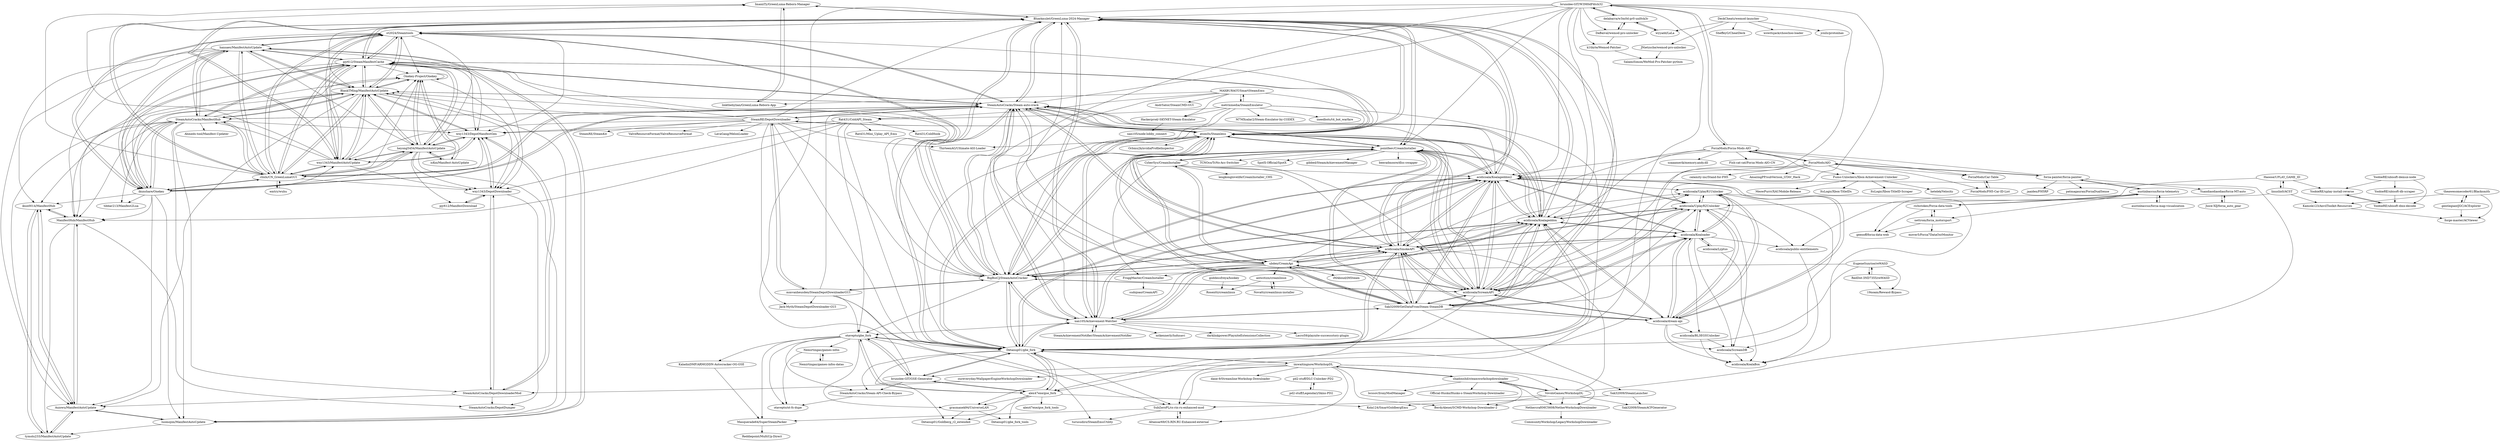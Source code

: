 digraph G {
"ImaniiTy/GreenLuma-Reborn-Manager" -> "BlueAmulet/GreenLuma-2024-Manager"
"ImaniiTy/GreenLuma-Reborn-Manager" -> "linkthehylian/GreenLuma-Reborn-App"
"SteamRE/DepotDownloader" -> "atom0s/Steamless"
"SteamRE/DepotDownloader" -> "mmvanheusden/SteamDepotDownloaderGUI"
"SteamRE/DepotDownloader" -> "SteamAutoCracks/Steam-auto-crack"
"SteamRE/DepotDownloader" -> "SteamRE/SteamKit" ["e"=1]
"SteamRE/DepotDownloader" -> "pjy612/SteamManifestCache"
"SteamRE/DepotDownloader" -> "Detanup01/gbe_fork"
"SteamRE/DepotDownloader" -> "Jack-Myth/SteamDepotDownloader-GUI" ["e"=1]
"SteamRE/DepotDownloader" -> "BlankTMing/ManifestAutoUpdate"
"SteamRE/DepotDownloader" -> "ValveResourceFormat/ValveResourceFormat" ["e"=1]
"SteamRE/DepotDownloader" -> "BlueAmulet/GreenLuma-2024-Manager"
"SteamRE/DepotDownloader" -> "BigBoiCJ/SteamAutoCracker"
"SteamRE/DepotDownloader" -> "ThirteenAG/Ultimate-ASI-Loader" ["e"=1]
"SteamRE/DepotDownloader" -> "wxy1343/ManifestAutoUpdate"
"SteamRE/DepotDownloader" -> "LavaGang/MelonLoader" ["e"=1]
"SteamRE/DepotDownloader" -> "wxy1343/DepotManifestGen"
"linuslin0/ACST" -> "Haoose/UPLAY_GAME_ID"
"linuslin0/ACST" -> "acidicoala/UplayR2Unlocker"
"linuslin0/ACST" -> "Kamzik123/AnvilToolkit-Resources"
"xan105/Achievement-Watcher" -> "Lacro59/playnite-successstory-plugin" ["e"=1]
"xan105/Achievement-Watcher" -> "SteamAutoCracks/Steam-auto-crack"
"xan105/Achievement-Watcher" -> "Detanup01/gbe_fork"
"xan105/Achievement-Watcher" -> "atom0s/Steamless"
"xan105/Achievement-Watcher" -> "acidicoala/Koalageddon2"
"xan105/Achievement-Watcher" -> "Sak32009/GetDataFromSteam-SteamDB"
"xan105/Achievement-Watcher" -> "BigBoiCJ/SteamAutoCracker"
"xan105/Achievement-Watcher" -> "acidicoala/Koalageddon"
"xan105/Achievement-Watcher" -> "acidicoala/SmokeAPI"
"xan105/Achievement-Watcher" -> "BlueAmulet/GreenLuma-2024-Manager"
"xan105/Achievement-Watcher" -> "SteamAchievementNotifier/SteamAchievementNotifier"
"xan105/Achievement-Watcher" -> "mtkennerly/ludusavi" ["e"=1]
"xan105/Achievement-Watcher" -> "alex47exe/gse_fork"
"xan105/Achievement-Watcher" -> "darklinkpower/PlayniteExtensionsCollection" ["e"=1]
"xan105/Achievement-Watcher" -> "otavepto/gbe_fork"
"goddessfreya/hookey" -> "Rosentti/creamlinux"
"MAXBURAOT/SmartSteamEmu" -> "metrixmedia/SteamEmulator"
"MAXBURAOT/SmartSteamEmu" -> "atom0s/Steamless"
"MAXBURAOT/SmartSteamEmu" -> "linkthehylian/GreenLuma-Reborn-App"
"MAXBURAOT/SmartSteamEmu" -> "Rat431/ColdAPI_Steam"
"MAXBURAOT/SmartSteamEmu" -> "Hackerprod/-SKYNET-Steam-Emulator"
"MAXBURAOT/SmartSteamEmu" -> "AndrSator/SteamCMD-GUI" ["e"=1]
"MAXBURAOT/SmartSteamEmu" -> "xan105/Achievement-Watcher"
"theawesomecoder61/Blacksmith" -> "gentlegiantJGC/ACExplorer"
"theawesomecoder61/Blacksmith" -> "Kamzik123/AnvilToolkit-Resources"
"theawesomecoder61/Blacksmith" -> "forge-master/ACViewer"
"richstokes/Forza-data-tools" -> "nettrom/forza_motorsport"
"richstokes/Forza-data-tools" -> "austinbaccus/forza-telemetry"
"richstokes/Forza-data-tools" -> "geeooff/forza-data-web"
"nettrom/forza_motorsport" -> "richstokes/Forza-data-tools"
"nettrom/forza_motorsport" -> "geeooff/forza-data-web"
"nettrom/forza_motorsport" -> "mover5/Forza7DataOutMonitor"
"linkthehylian/GreenLuma-Reborn-App" -> "ImaniiTy/GreenLuma-Reborn-Manager"
"emtry/wuhu" -> "clinlx/CN_GreenLumaGUI"
"acidicoala/ScreamAPI" -> "acidicoala/Koalageddon"
"acidicoala/ScreamAPI" -> "acidicoala/dream-api"
"acidicoala/ScreamAPI" -> "acidicoala/SmokeAPI"
"acidicoala/ScreamAPI" -> "Sak32009/GetDataFromSteam-SteamDB"
"acidicoala/ScreamAPI" -> "acidicoala/Koalageddon2"
"acidicoala/ScreamAPI" -> "acidicoala/UplayR2Unlocker"
"acidicoala/ScreamAPI" -> "acidicoala/Koaloader"
"acidicoala/ScreamAPI" -> "pointfeev/CreamInstaller"
"acidicoala/ScreamAPI" -> "acidicoala/UplayR1Unlocker"
"acidicoala/ScreamAPI" -> "atom0s/Steamless"
"acidicoala/ScreamAPI" -> "SteamAutoCracks/Steam-auto-crack"
"acidicoala/ScreamAPI" -> "Detanup01/gbe_fork"
"acidicoala/ScreamAPI" -> "ubden/CreamApi"
"acidicoala/ScreamAPI" -> "BigBoiCJ/SteamAutoCracker"
"acidicoala/ScreamAPI" -> "BlueAmulet/GreenLuma-2024-Manager"
"BlueAmulet/GreenLuma-2024-Manager" -> "ImaniiTy/GreenLuma-Reborn-Manager"
"BlueAmulet/GreenLuma-2024-Manager" -> "acidicoala/Koalageddon"
"BlueAmulet/GreenLuma-2024-Manager" -> "acidicoala/Koalageddon2"
"BlueAmulet/GreenLuma-2024-Manager" -> "st2024/Steamtools"
"BlueAmulet/GreenLuma-2024-Manager" -> "clinlx/CN_GreenLumaGUI"
"BlueAmulet/GreenLuma-2024-Manager" -> "acidicoala/SmokeAPI"
"BlueAmulet/GreenLuma-2024-Manager" -> "wxy1343/ManifestAutoUpdate"
"BlueAmulet/GreenLuma-2024-Manager" -> "Sak32009/GetDataFromSteam-SteamDB"
"BlueAmulet/GreenLuma-2024-Manager" -> "SteamAutoCracks/Steam-auto-crack"
"BlueAmulet/GreenLuma-2024-Manager" -> "BlankTMing/ManifestAutoUpdate"
"BlueAmulet/GreenLuma-2024-Manager" -> "atom0s/Steamless"
"BlueAmulet/GreenLuma-2024-Manager" -> "BigBoiCJ/SteamAutoCracker"
"BlueAmulet/GreenLuma-2024-Manager" -> "pointfeev/CreamInstaller"
"BlueAmulet/GreenLuma-2024-Manager" -> "pjy612/SteamManifestCache"
"BlueAmulet/GreenLuma-2024-Manager" -> "xan105/Achievement-Watcher"
"Rat431/ColdAPI_Steam" -> "Rat431/Mini_Uplay_API_Emu"
"Rat431/ColdAPI_Steam" -> "Rat431/ColdHook"
"Rat431/ColdAPI_Steam" -> "otavepto/gbe_fork"
"Rat431/ColdAPI_Steam" -> "wxy1343/DepotManifestGen"
"Rat431/ColdAPI_Steam" -> "ManifestHub/ManifestHub"
"Rat431/ColdAPI_Steam" -> "wxy1343/DepotDownloader"
"Rat431/ColdAPI_Steam" -> "Detanup01/gbe_fork"
"acidicoala/Koalageddon" -> "acidicoala/Koalageddon2"
"acidicoala/Koalageddon" -> "acidicoala/ScreamAPI"
"acidicoala/Koalageddon" -> "acidicoala/SmokeAPI"
"acidicoala/Koalageddon" -> "pointfeev/CreamInstaller"
"acidicoala/Koalageddon" -> "acidicoala/dream-api"
"acidicoala/Koalageddon" -> "BlueAmulet/GreenLuma-2024-Manager"
"acidicoala/Koalageddon" -> "acidicoala/Koaloader"
"acidicoala/Koalageddon" -> "acidicoala/UplayR2Unlocker"
"acidicoala/Koalageddon" -> "Sak32009/GetDataFromSteam-SteamDB"
"acidicoala/Koalageddon" -> "atom0s/Steamless"
"acidicoala/Koalageddon" -> "SteamAutoCracks/Steam-auto-crack"
"acidicoala/Koalageddon" -> "BigBoiCJ/SteamAutoCracker"
"acidicoala/Koalageddon" -> "Detanup01/gbe_fork"
"acidicoala/Koalageddon" -> "xan105/Achievement-Watcher"
"acidicoala/Koalageddon" -> "acidicoala/UplayR1Unlocker"
"metrixmedia/SteamEmulator" -> "MAXBURAOT/SmartSteamEmu"
"metrixmedia/SteamEmulator" -> "Hackerprod/-SKYNET-Steam-Emulator"
"metrixmedia/SteamEmulator" -> "atom0s/Steamless"
"metrixmedia/SteamEmulator" -> "alex47exe/gse_fork"
"metrixmedia/SteamEmulator" -> "BigBoiCJ/SteamAutoCracker"
"metrixmedia/SteamEmulator" -> "Rat431/ColdAPI_Steam"
"metrixmedia/SteamEmulator" -> "ineedbots/t4_bot_warfare" ["e"=1]
"metrixmedia/SteamEmulator" -> "M7MXsalar2/Steam-Emulator-by-CODEX"
"metrixmedia/SteamEmulator" -> "Detanup01/gbe_fork"
"SteamAutoCracks/Steam-auto-crack" -> "BigBoiCJ/SteamAutoCracker"
"SteamAutoCracks/Steam-auto-crack" -> "atom0s/Steamless"
"SteamAutoCracks/Steam-auto-crack" -> "BlankTMing/ManifestAutoUpdate"
"SteamAutoCracks/Steam-auto-crack" -> "pjy612/SteamManifestCache"
"SteamAutoCracks/Steam-auto-crack" -> "Detanup01/gbe_fork"
"SteamAutoCracks/Steam-auto-crack" -> "ikunshare/Onekey"
"SteamAutoCracks/Steam-auto-crack" -> "xan105/Achievement-Watcher"
"SteamAutoCracks/Steam-auto-crack" -> "acidicoala/Koalageddon"
"SteamAutoCracks/Steam-auto-crack" -> "pointfeev/CreamInstaller"
"SteamAutoCracks/Steam-auto-crack" -> "acidicoala/SmokeAPI"
"SteamAutoCracks/Steam-auto-crack" -> "st2024/Steamtools"
"SteamAutoCracks/Steam-auto-crack" -> "SteamAutoCracks/ManifestHub"
"SteamAutoCracks/Steam-auto-crack" -> "BlueAmulet/GreenLuma-2024-Manager"
"SteamAutoCracks/Steam-auto-crack" -> "SteamRE/DepotDownloader"
"SteamAutoCracks/Steam-auto-crack" -> "clinlx/CN_GreenLumaGUI"
"pointfeev/CreamInstaller" -> "acidicoala/SmokeAPI"
"pointfeev/CreamInstaller" -> "acidicoala/Koalageddon2"
"pointfeev/CreamInstaller" -> "acidicoala/Koalageddon"
"pointfeev/CreamInstaller" -> "acidicoala/ScreamAPI"
"pointfeev/CreamInstaller" -> "atom0s/Steamless"
"pointfeev/CreamInstaller" -> "Sak32009/GetDataFromSteam-SteamDB"
"pointfeev/CreamInstaller" -> "SteamAutoCracks/Steam-auto-crack"
"pointfeev/CreamInstaller" -> "ubden/CreamApi"
"pointfeev/CreamInstaller" -> "BigBoiCJ/SteamAutoCracker"
"pointfeev/CreamInstaller" -> "BlueAmulet/GreenLuma-2024-Manager"
"pointfeev/CreamInstaller" -> "gibbed/SteamAchievementManager" ["e"=1]
"pointfeev/CreamInstaller" -> "beeradmoore/dlss-swapper" ["e"=1]
"pointfeev/CreamInstaller" -> "TCNOco/TcNo-Acc-Switcher" ["e"=1]
"pointfeev/CreamInstaller" -> "CyberSys/CreamInstaller"
"pointfeev/CreamInstaller" -> "SpotX-Official/SpotX" ["e"=1]
"acidicoala/ScreamDB" -> "acidicoala/KoalaBox"
"acidicoala/dream-api" -> "acidicoala/UplayR1Unlocker"
"acidicoala/dream-api" -> "acidicoala/ScreamAPI"
"acidicoala/dream-api" -> "acidicoala/UplayR2Unlocker"
"acidicoala/dream-api" -> "acidicoala/Koaloader"
"acidicoala/dream-api" -> "acidicoala/Koalageddon"
"acidicoala/dream-api" -> "acidicoala/ScreamDB"
"acidicoala/dream-api" -> "acidicoala/BL3EGSUnlocker"
"acidicoala/dream-api" -> "acidicoala/KoalaBox"
"acidicoala/dream-api" -> "acidicoala/Koalageddon2"
"acidicoala/dream-api" -> "acidicoala/SmokeAPI"
"acidicoala/UplayR2Unlocker" -> "acidicoala/UplayR1Unlocker"
"acidicoala/UplayR2Unlocker" -> "acidicoala/Koaloader"
"acidicoala/UplayR2Unlocker" -> "acidicoala/dream-api"
"acidicoala/UplayR2Unlocker" -> "acidicoala/ScreamAPI"
"acidicoala/UplayR2Unlocker" -> "acidicoala/SmokeAPI"
"acidicoala/UplayR2Unlocker" -> "acidicoala/public-entitlements"
"acidicoala/UplayR2Unlocker" -> "acidicoala/Koalageddon2"
"acidicoala/UplayR2Unlocker" -> "acidicoala/Koalageddon"
"acidicoala/UplayR2Unlocker" -> "acidicoala/ScreamDB"
"acidicoala/public-entitlements" -> "acidicoala/KoalaBox"
"acidicoala/UplayR1Unlocker" -> "acidicoala/UplayR2Unlocker"
"acidicoala/UplayR1Unlocker" -> "acidicoala/ScreamDB"
"acidicoala/UplayR1Unlocker" -> "acidicoala/dream-api"
"acidicoala/UplayR1Unlocker" -> "acidicoala/KoalaBox"
"acidicoala/UplayR1Unlocker" -> "acidicoala/Koaloader"
"austinbaccus/forza-telemetry" -> "austinbaccus/forza-map-visualization"
"austinbaccus/forza-telemetry" -> "richstokes/Forza-data-tools"
"austinbaccus/forza-telemetry" -> "nettrom/forza_motorsport"
"austinbaccus/forza-telemetry" -> "geeooff/forza-data-web"
"austinbaccus/forza-telemetry" -> "forza-painter/forza-painter"
"mmvanheusden/SteamDepotDownloaderGUI" -> "SteamRE/DepotDownloader"
"mmvanheusden/SteamDepotDownloaderGUI" -> "Jack-Myth/SteamDepotDownloader-GUI" ["e"=1]
"mmvanheusden/SteamDepotDownloaderGUI" -> "SubZeroPL/cs-rin-ru-enhanced-mod"
"mmvanheusden/SteamDepotDownloaderGUI" -> "BigBoiCJ/SteamAutoCracker"
"mmvanheusden/SteamDepotDownloaderGUI" -> "Detanup01/gbe_fork"
"mmvanheusden/SteamDepotDownloaderGUI" -> "otavepto/gbe_fork"
"mmvanheusden/SteamDepotDownloaderGUI" -> "SteamAutoCracks/Steam-auto-crack"
"pd2-stuff/DLC-Unlocker-PD2" -> "pd2-stuff/LegendarySkins-PD2"
"ForzaMods/Forza-Mods-AIO" -> "ForzaMods/AIO"
"ForzaMods/Forza-Mods-AIO" -> "ForzaMods/Car-Table"
"ForzaMods/Forza-Mods-AIO" -> "brunolee-GIT/W3M0dP4tch32"
"ForzaMods/Forza-Mods-AIO" -> "Fumo-Unlockers/Xbox-Achievement-Unlocker"
"ForzaMods/Forza-Mods-AIO" -> "acidicoala/Koalageddon2"
"ForzaMods/Forza-Mods-AIO" -> "szaaamerik/memory.andy.dll"
"ForzaMods/Forza-Mods-AIO" -> "Fish-cat-cat/Forza-Mods-AIO-CN"
"ForzaMods/Forza-Mods-AIO" -> "acidicoala/Koalageddon"
"ForzaMods/Forza-Mods-AIO" -> "acidicoala/SmokeAPI"
"SubZeroPL/cs-rin-ru-enhanced-mod" -> "Altansar69/CS.RIN.RU-Enhanced-external"
"SubZeroPL/cs-rin-ru-enhanced-mod" -> "Masquerade64/SuperSteamPacker"
"SubZeroPL/cs-rin-ru-enhanced-mod" -> "turusudiro/SteamEmuUtility"
"SteamAchievementNotifier/SteamAchievementNotifier" -> "xan105/Achievement-Watcher"
"YoobieRE/uplay-install-reverse" -> "YoobieRE/ubisoft-dmx-decode"
"Nemirtingas/games-infos" -> "Nemirtingas/games-infos-datas"
"Nemirtingas/games-infos" -> "otavepto/nt-fs-dupe"
"forza-painter/forza-painter" -> "austinbaccus/forza-telemetry"
"forza-painter/forza-painter" -> "ForzaMods/AIO"
"forza-painter/forza-painter" -> "Yuandiaodiaodiao/forza-MT-auto"
"forza-painter/forza-painter" -> "patmagauran/ForzaDualSense" ["e"=1]
"forza-painter/forza-painter" -> "ForzaMods/Forza-Mods-AIO"
"forza-painter/forza-painter" -> "jaaiden/FH5RP"
"BigBoiCJ/SteamAutoCracker" -> "SteamAutoCracks/Steam-auto-crack"
"BigBoiCJ/SteamAutoCracker" -> "atom0s/Steamless"
"BigBoiCJ/SteamAutoCracker" -> "Detanup01/gbe_fork"
"BigBoiCJ/SteamAutoCracker" -> "acidicoala/Koalageddon"
"BigBoiCJ/SteamAutoCracker" -> "xan105/Achievement-Watcher"
"BigBoiCJ/SteamAutoCracker" -> "st2024/Steamtools"
"BigBoiCJ/SteamAutoCracker" -> "BlueAmulet/GreenLuma-2024-Manager"
"BigBoiCJ/SteamAutoCracker" -> "acidicoala/SmokeAPI"
"BigBoiCJ/SteamAutoCracker" -> "pointfeev/CreamInstaller"
"BigBoiCJ/SteamAutoCracker" -> "acidicoala/Koalageddon2"
"BigBoiCJ/SteamAutoCracker" -> "BlankTMing/ManifestAutoUpdate"
"BigBoiCJ/SteamAutoCracker" -> "pjy612/SteamManifestCache"
"BigBoiCJ/SteamAutoCracker" -> "mmvanheusden/SteamDepotDownloaderGUI"
"BigBoiCJ/SteamAutoCracker" -> "otavepto/gbe_fork"
"BigBoiCJ/SteamAutoCracker" -> "acidicoala/ScreamAPI"
"Kamzik123/AnvilToolkit-Resources" -> "forge-master/ACViewer"
"acidicoala/Koaloader" -> "acidicoala/Lyptus"
"acidicoala/Koaloader" -> "acidicoala/SmokeAPI"
"acidicoala/Koaloader" -> "acidicoala/UplayR2Unlocker"
"acidicoala/Koaloader" -> "acidicoala/UplayR1Unlocker"
"acidicoala/Koaloader" -> "acidicoala/Koalageddon2"
"acidicoala/Koaloader" -> "acidicoala/BL3EGSUnlocker"
"acidicoala/Koaloader" -> "acidicoala/dream-api"
"acidicoala/Koaloader" -> "acidicoala/ScreamAPI"
"acidicoala/Koaloader" -> "acidicoala/Koalageddon"
"acidicoala/Koaloader" -> "acidicoala/ScreamDB"
"acidicoala/Koaloader" -> "acidicoala/public-entitlements"
"acidicoala/Lyptus" -> "acidicoala/KoalaBox"
"acidicoala/Lyptus" -> "acidicoala/Koaloader"
"acidicoala/SmokeAPI" -> "acidicoala/Koalageddon2"
"acidicoala/SmokeAPI" -> "acidicoala/Koaloader"
"acidicoala/SmokeAPI" -> "acidicoala/ScreamAPI"
"acidicoala/SmokeAPI" -> "acidicoala/Koalageddon"
"acidicoala/SmokeAPI" -> "pointfeev/CreamInstaller"
"acidicoala/SmokeAPI" -> "acidicoala/UplayR2Unlocker"
"acidicoala/SmokeAPI" -> "Sak32009/GetDataFromSteam-SteamDB"
"acidicoala/SmokeAPI" -> "ubden/CreamApi"
"acidicoala/SmokeAPI" -> "BlueAmulet/GreenLuma-2024-Manager"
"acidicoala/SmokeAPI" -> "atom0s/Steamless"
"acidicoala/SmokeAPI" -> "SteamAutoCracks/Steam-auto-crack"
"acidicoala/SmokeAPI" -> "acidicoala/UplayR1Unlocker"
"acidicoala/SmokeAPI" -> "acidicoala/dream-api"
"acidicoala/SmokeAPI" -> "Detanup01/gbe_fork"
"acidicoala/SmokeAPI" -> "BigBoiCJ/SteamAutoCracker"
"acidicoala/BL3EGSUnlocker" -> "acidicoala/KoalaBox"
"acidicoala/BL3EGSUnlocker" -> "acidicoala/ScreamDB"
"Hackerprod/-SKYNET-Steam-Emulator" -> "xan105/node-lobby_connect"
"ForzaMods/AIO" -> "ForzaMods/Forza-Mods-AIO"
"ForzaMods/AIO" -> "ForzaMods/Car-Table"
"ForzaMods/AIO" -> "forza-painter/forza-painter"
"ForzaMods/AIO" -> "ForzaMods/FH5-Car-ID-List"
"ForzaMods/AIO" -> "calamity-inc/Stand-for-FH5"
"ForzaMods/AIO" -> "acidicoala/Koalageddon2"
"ForzaMods/AIO" -> "Fumo-Unlockers/Xbox-Achievement-Unlocker"
"ForzaMods/AIO" -> "acidicoala/ScreamAPI"
"ForzaMods/AIO" -> "AmazingPP/subVerison_GTAV_Hack" ["e"=1]
"CyberSys/CreamInstaller" -> "ubden/CreamApi"
"CyberSys/CreamInstaller" -> "FroggMaster/CreamInstaller"
"CyberSys/CreamInstaller" -> "pointfeev/CreamInstaller"
"CyberSys/CreamInstaller" -> "acidicoala/SmokeAPI"
"CyberSys/CreamInstaller" -> "lengkonglovelife/CreamInstaller_CHS"
"CyberSys/CreamInstaller" -> "acidicoala/ScreamAPI"
"CyberSys/CreamInstaller" -> "acidicoala/Koalageddon2"
"Fumo-Unlockers/Xbox-Achievement-Unlocker" -> "ItsLogic/Xbox-TitleIDs"
"Fumo-Unlockers/Xbox-Achievement-Unlocker" -> "ItsLogic/Xbox-TitleID-Scraper"
"Fumo-Unlockers/Xbox-Achievement-Unlocker" -> "hetelek/Velocity" ["e"=1]
"Fumo-Unlockers/Xbox-Achievement-Unlocker" -> "MeowPurrr/XAUMobile-Release"
"Sak32009/SteamLauncher" -> "Kola124/SmartGoldbergEmu"
"Sak32009/SteamLauncher" -> "Sak32009/SteamACFGenerator"
"shadoxxhd/steamworkshopdownloader" -> "VovoloGames/WorkshopDL"
"shadoxxhd/steamworkshopdownloader" -> "BerdyAlexei/SCMD-Workshop-Downloader-2"
"shadoxxhd/steamworkshopdownloader" -> "NethercraftMC5608/NetherWorkshopDownloader"
"shadoxxhd/steamworkshopdownloader" -> "Official-Husko/Husko-s-SteamWorkshop-Downloader"
"shadoxxhd/steamworkshopdownloader" -> "imwaitingnow/WorkshopDL"
"shadoxxhd/steamworkshopdownloader" -> "bcssov/IronyModManager" ["e"=1]
"Yuandiaodiaodiao/forza-MT-auto" -> "Juice-XIJ/forza_auto_gear"
"Juice-XIJ/forza_auto_gear" -> "Yuandiaodiaodiao/forza-MT-auto"
"SteamAutoCracks/DepotDownloaderMod" -> "SteamAutoCracks/DepotDumper"
"SteamAutoCracks/DepotDownloaderMod" -> "wxy1343/DepotDownloader"
"SteamAutoCracks/DepotDownloaderMod" -> "Auiowu/ManifestAutoUpdate"
"SteamAutoCracks/DepotDownloaderMod" -> "wxy1343/DepotManifestGen"
"YoobieRE/ubisoft-demux-node" -> "YoobieRE/ubisoft-dmx-decode"
"YoobieRE/ubisoft-demux-node" -> "YoobieRE/ubisoft-db-scraper"
"YoobieRE/ubisoft-demux-node" -> "YoobieRE/uplay-install-reverse"
"austinbaccus/forza-map-visualization" -> "austinbaccus/forza-telemetry"
"Nemirtingas/games-infos-datas" -> "Nemirtingas/games-infos"
"YoobieRE/ubisoft-dmx-decode" -> "YoobieRE/uplay-install-reverse"
"acidicoala/Koalageddon2" -> "acidicoala/Koalageddon"
"acidicoala/Koalageddon2" -> "acidicoala/SmokeAPI"
"acidicoala/Koalageddon2" -> "acidicoala/ScreamAPI"
"acidicoala/Koalageddon2" -> "acidicoala/Koaloader"
"acidicoala/Koalageddon2" -> "pointfeev/CreamInstaller"
"acidicoala/Koalageddon2" -> "BlueAmulet/GreenLuma-2024-Manager"
"acidicoala/Koalageddon2" -> "acidicoala/UplayR2Unlocker"
"acidicoala/Koalageddon2" -> "acidicoala/dream-api"
"acidicoala/Koalageddon2" -> "Detanup01/gbe_fork"
"acidicoala/Koalageddon2" -> "xan105/Achievement-Watcher"
"acidicoala/Koalageddon2" -> "atom0s/Steamless"
"acidicoala/Koalageddon2" -> "acidicoala/UplayR1Unlocker"
"acidicoala/Koalageddon2" -> "Sak32009/GetDataFromSteam-SteamDB"
"acidicoala/Koalageddon2" -> "SteamAutoCracks/Steam-auto-crack"
"acidicoala/Koalageddon2" -> "BigBoiCJ/SteamAutoCracker"
"VovoloGames/WorkshopDL" -> "shadoxxhd/steamworkshopdownloader"
"VovoloGames/WorkshopDL" -> "BerdyAlexei/SCMD-Workshop-Downloader-2"
"VovoloGames/WorkshopDL" -> "Sak32009/SteamACFGenerator"
"VovoloGames/WorkshopDL" -> "acidicoala/SmokeAPI"
"VovoloGames/WorkshopDL" -> "SubZeroPL/cs-rin-ru-enhanced-mod"
"VovoloGames/WorkshopDL" -> "NethercraftMC5608/NetherWorkshopDownloader"
"VovoloGames/WorkshopDL" -> "acidicoala/Koalageddon2"
"imwaitingnow/WorkshopDL" -> "Detanup01/gbe_fork"
"imwaitingnow/WorkshopDL" -> "BerdyAlexei/SCMD-Workshop-Downloader-2"
"imwaitingnow/WorkshopDL" -> "SubZeroPL/cs-rin-ru-enhanced-mod"
"imwaitingnow/WorkshopDL" -> "NethercraftMC5608/NetherWorkshopDownloader"
"imwaitingnow/WorkshopDL" -> "shadoxxhd/steamworkshopdownloader"
"imwaitingnow/WorkshopDL" -> "dane-9/Streamline-Workshop-Downloader"
"imwaitingnow/WorkshopDL" -> "oureveryday/WallpaperEngineWorkshopDownloader"
"imwaitingnow/WorkshopDL" -> "brunolee-GIT/GSE-Generator"
"imwaitingnow/WorkshopDL" -> "VovoloGames/WorkshopDL"
"imwaitingnow/WorkshopDL" -> "pd2-stuff/DLC-Unlocker-PD2"
"imwaitingnow/WorkshopDL" -> "Altansar69/CS.RIN.RU-Enhanced-external"
"ubden/CreamApi" -> "CyberSys/CreamInstaller"
"ubden/CreamApi" -> "acidicoala/SmokeAPI"
"ubden/CreamApi" -> "pointfeev/CreamInstaller"
"ubden/CreamApi" -> "Sak32009/GetDataFromSteam-SteamDB"
"ubden/CreamApi" -> "acidicoala/Koaloader"
"ubden/CreamApi" -> "acidicoala/ScreamAPI"
"ubden/CreamApi" -> "acidicoala/Koalageddon"
"ubden/CreamApi" -> "acidicoala/Koalageddon2"
"ubden/CreamApi" -> "BlueAmulet/GreenLuma-2024-Manager"
"ubden/CreamApi" -> "FroggMaster/CreamInstaller"
"ubden/CreamApi" -> "iMAboud/iMSteam" ["e"=1]
"ubden/CreamApi" -> "SteamAutoCracks/Steam-auto-crack"
"ubden/CreamApi" -> "xan105/Achievement-Watcher"
"ubden/CreamApi" -> "BigBoiCJ/SteamAutoCracker"
"ubden/CreamApi" -> "anticitizn/creamlinux"
"wxy1343/ManifestAutoUpdate" -> "wxy1343/DepotManifestGen"
"wxy1343/ManifestAutoUpdate" -> "heyong5454/ManifestAutoUpdate"
"wxy1343/ManifestAutoUpdate" -> "clinlx/CN_GreenLumaGUI"
"wxy1343/ManifestAutoUpdate" -> "BlankTMing/ManifestAutoUpdate"
"wxy1343/ManifestAutoUpdate" -> "pjy612/SteamManifestCache"
"wxy1343/ManifestAutoUpdate" -> "wxy1343/DepotDownloader"
"wxy1343/ManifestAutoUpdate" -> "st2024/Steamtools"
"wxy1343/ManifestAutoUpdate" -> "Onekey-Project/Onekey"
"wxy1343/ManifestAutoUpdate" -> "BlueAmulet/GreenLuma-2024-Manager"
"wxy1343/ManifestAutoUpdate" -> "SteamAutoCracks/ManifestHub"
"wxy1343/ManifestAutoUpdate" -> "ImaniiTy/GreenLuma-Reborn-Manager"
"DeckCheatz/wemod-launcher" -> "jcnils/protonhax"
"DeckCheatz/wemod-launcher" -> "SheffeyG/CheatDeck"
"DeckCheatz/wemod-launcher" -> "JNietzsche/wemod-pro-unlocker"
"DeckCheatz/wemod-launcher" -> "wyyadd/LaLa"
"DeckCheatz/wemod-launcher" -> "wowitsjack/choochoo-loader"
"NethercraftMC5608/NetherWorkshopDownloader" -> "CommunityWorkshop/LegacyWorkshopDownloader"
"pd2-stuff/LegendarySkins-PD2" -> "pd2-stuff/DLC-Unlocker-PD2"
"wxy1343/DepotDownloader" -> "wxy1343/DepotManifestGen"
"wxy1343/DepotDownloader" -> "SteamAutoCracks/DepotDownloaderMod"
"wxy1343/DepotDownloader" -> "pjy612/ManifestDownload"
"wxy1343/DepotDownloader" -> "SteamAutoCracks/DepotDumper"
"YoobieRE/ubisoft-db-scraper" -> "YoobieRE/ubisoft-dmx-decode"
"wxy1343/DepotManifestGen" -> "wxy1343/DepotDownloader"
"wxy1343/DepotManifestGen" -> "wxy1343/ManifestAutoUpdate"
"wxy1343/DepotManifestGen" -> "heyong5454/ManifestAutoUpdate"
"wxy1343/DepotManifestGen" -> "SteamAutoCracks/DepotDownloaderMod"
"wxy1343/DepotManifestGen" -> "BlankTMing/ManifestAutoUpdate"
"clinlx/CN_GreenLumaGUI" -> "BlankTMing/ManifestAutoUpdate"
"clinlx/CN_GreenLumaGUI" -> "pjy612/SteamManifestCache"
"clinlx/CN_GreenLumaGUI" -> "wxy1343/ManifestAutoUpdate"
"clinlx/CN_GreenLumaGUI" -> "heyong5454/ManifestAutoUpdate"
"clinlx/CN_GreenLumaGUI" -> "st2024/Steamtools"
"clinlx/CN_GreenLumaGUI" -> "SteamAutoCracks/ManifestHub"
"clinlx/CN_GreenLumaGUI" -> "wxy1343/DepotManifestGen"
"clinlx/CN_GreenLumaGUI" -> "hansaes/ManifestAutoUpdate"
"clinlx/CN_GreenLumaGUI" -> "ikunshare/Onekey"
"clinlx/CN_GreenLumaGUI" -> "Onekey-Project/Onekey"
"clinlx/CN_GreenLumaGUI" -> "wxy1343/DepotDownloader"
"clinlx/CN_GreenLumaGUI" -> "emtry/wuhu"
"clinlx/CN_GreenLumaGUI" -> "BlueAmulet/GreenLuma-2024-Manager"
"clinlx/CN_GreenLumaGUI" -> "SteamAutoCracks/Steam-auto-crack"
"clinlx/CN_GreenLumaGUI" -> "ImaniiTy/GreenLuma-Reborn-Manager"
"brunolee-GIT/W3M0dP4tch32" -> "delabarra/w3m0d-pr0-unl0ck3r"
"brunolee-GIT/W3M0dP4tch32" -> "SteamAutoCracks/Steam-auto-crack"
"brunolee-GIT/W3M0dP4tch32" -> "acidicoala/Koalageddon2"
"brunolee-GIT/W3M0dP4tch32" -> "Detanup01/gbe_fork"
"brunolee-GIT/W3M0dP4tch32" -> "k1tbyte/Wemod-Patcher"
"brunolee-GIT/W3M0dP4tch32" -> "acidicoala/Koalageddon"
"brunolee-GIT/W3M0dP4tch32" -> "DaBaival/wemod-pro-unlocker"
"brunolee-GIT/W3M0dP4tch32" -> "BigBoiCJ/SteamAutoCracker"
"brunolee-GIT/W3M0dP4tch32" -> "pointfeev/CreamInstaller"
"brunolee-GIT/W3M0dP4tch32" -> "acidicoala/ScreamAPI"
"brunolee-GIT/W3M0dP4tch32" -> "brunolee-GIT/GSE-Generator"
"brunolee-GIT/W3M0dP4tch32" -> "BlueAmulet/GreenLuma-2024-Manager"
"brunolee-GIT/W3M0dP4tch32" -> "acidicoala/UplayR2Unlocker"
"brunolee-GIT/W3M0dP4tch32" -> "SubZeroPL/cs-rin-ru-enhanced-mod"
"brunolee-GIT/W3M0dP4tch32" -> "ForzaMods/Forza-Mods-AIO"
"EugeneSunrise/reWASD" -> "RedDot-3ND7355/reWASD"
"EugeneSunrise/reWASD" -> "19noam/Rewasd-Bypass"
"EugeneSunrise/reWASD" -> "BigBoiCJ/SteamAutoCracker"
"EugeneSunrise/reWASD" -> "Detanup01/gbe_fork"
"Sak32009/GetDataFromSteam-SteamDB" -> "acidicoala/ScreamAPI"
"Sak32009/GetDataFromSteam-SteamDB" -> "acidicoala/SmokeAPI"
"Sak32009/GetDataFromSteam-SteamDB" -> "acidicoala/Koalageddon"
"Sak32009/GetDataFromSteam-SteamDB" -> "pointfeev/CreamInstaller"
"Sak32009/GetDataFromSteam-SteamDB" -> "atom0s/Steamless"
"Sak32009/GetDataFromSteam-SteamDB" -> "BlueAmulet/GreenLuma-2024-Manager"
"Sak32009/GetDataFromSteam-SteamDB" -> "xan105/Achievement-Watcher"
"Sak32009/GetDataFromSteam-SteamDB" -> "SteamAutoCracks/Steam-auto-crack"
"Sak32009/GetDataFromSteam-SteamDB" -> "ubden/CreamApi"
"Sak32009/GetDataFromSteam-SteamDB" -> "acidicoala/Koalageddon2"
"Sak32009/GetDataFromSteam-SteamDB" -> "acidicoala/dream-api"
"Sak32009/GetDataFromSteam-SteamDB" -> "acidicoala/UplayR2Unlocker"
"Sak32009/GetDataFromSteam-SteamDB" -> "acidicoala/Koaloader"
"Sak32009/GetDataFromSteam-SteamDB" -> "Detanup01/gbe_fork"
"Sak32009/GetDataFromSteam-SteamDB" -> "Sak32009/SteamLauncher"
"heyong5454/ManifestAutoUpdate" -> "BlankTMing/ManifestAutoUpdate"
"heyong5454/ManifestAutoUpdate" -> "Onekey-Project/Onekey"
"heyong5454/ManifestAutoUpdate" -> "pjy612/SteamManifestCache"
"heyong5454/ManifestAutoUpdate" -> "isKoi/Manifest-AutoUpdate"
"heyong5454/ManifestAutoUpdate" -> "wxy1343/DepotManifestGen"
"heyong5454/ManifestAutoUpdate" -> "wxy1343/ManifestAutoUpdate"
"heyong5454/ManifestAutoUpdate" -> "clinlx/CN_GreenLumaGUI"
"heyong5454/ManifestAutoUpdate" -> "luomojim/ManifestAutoUpdate"
"heyong5454/ManifestAutoUpdate" -> "wxy1343/DepotDownloader"
"heyong5454/ManifestAutoUpdate" -> "pjy612/ManifestDownload"
"pjy612/SteamManifestCache" -> "BlankTMing/ManifestAutoUpdate"
"pjy612/SteamManifestCache" -> "st2024/Steamtools"
"pjy612/SteamManifestCache" -> "ikunshare/Onekey"
"pjy612/SteamManifestCache" -> "clinlx/CN_GreenLumaGUI"
"pjy612/SteamManifestCache" -> "heyong5454/ManifestAutoUpdate"
"pjy612/SteamManifestCache" -> "wxy1343/ManifestAutoUpdate"
"pjy612/SteamManifestCache" -> "hansaes/ManifestAutoUpdate"
"pjy612/SteamManifestCache" -> "SteamAutoCracks/ManifestHub"
"pjy612/SteamManifestCache" -> "SteamAutoCracks/Steam-auto-crack"
"pjy612/SteamManifestCache" -> "Onekey-Project/Onekey"
"pjy612/SteamManifestCache" -> "wxy1343/DepotManifestGen"
"pjy612/SteamManifestCache" -> "wxy1343/DepotDownloader"
"pjy612/SteamManifestCache" -> "atom0s/Steamless"
"pjy612/SteamManifestCache" -> "ManifestHub/ManifestHub"
"pjy612/SteamManifestCache" -> "BlueAmulet/GreenLuma-2024-Manager"
"anticitizn/creamlinux" -> "Novattz/creamlinux-installer"
"anticitizn/creamlinux" -> "Rosentti/creamlinux"
"luomojim/ManifestAutoUpdate" -> "Auiowu/ManifestAutoUpdate"
"luomojim/ManifestAutoUpdate" -> "tymolu233/ManifestAutoUpdate"
"luomojim/ManifestAutoUpdate" -> "hansaes/ManifestAutoUpdate"
"grasmanek94/UniverseLAN" -> "Detanup01/Goldberg_r2_extended"
"grasmanek94/UniverseLAN" -> "Detanup01/gbe_fork_tools"
"Masquerade64/SuperSteamPacker" -> "Reddiepoint/MultiUp-Direct"
"ForzaMods/FH5-Car-ID-List" -> "ForzaMods/Car-Table"
"JNietzsche/wemod-pro-unlocker" -> "SalamiSimon/WeMod-Pro-Patcher-python"
"isKoi/Manifest-AutoUpdate" -> "Onekey-Project/Onekey"
"isKoi/Manifest-AutoUpdate" -> "heyong5454/ManifestAutoUpdate"
"pjy612/ManifestDownload" -> "wxy1343/DepotDownloader"
"delabarra/w3m0d-pr0-unl0ck3r" -> "wyyadd/LaLa"
"delabarra/w3m0d-pr0-unl0ck3r" -> "DaBaival/wemod-pro-unlocker"
"delabarra/w3m0d-pr0-unl0ck3r" -> "brunolee-GIT/W3M0dP4tch32"
"ForzaMods/Car-Table" -> "ForzaMods/FH5-Car-ID-List"
"st2024/Steamtools" -> "pjy612/SteamManifestCache"
"st2024/Steamtools" -> "BlankTMing/ManifestAutoUpdate"
"st2024/Steamtools" -> "ikunshare/Onekey"
"st2024/Steamtools" -> "clinlx/CN_GreenLumaGUI"
"st2024/Steamtools" -> "wxy1343/ManifestAutoUpdate"
"st2024/Steamtools" -> "hansaes/ManifestAutoUpdate"
"st2024/Steamtools" -> "BlueAmulet/GreenLuma-2024-Manager"
"st2024/Steamtools" -> "SteamAutoCracks/Steam-auto-crack"
"st2024/Steamtools" -> "heyong5454/ManifestAutoUpdate"
"st2024/Steamtools" -> "wxy1343/DepotManifestGen"
"st2024/Steamtools" -> "BigBoiCJ/SteamAutoCracker"
"st2024/Steamtools" -> "Onekey-Project/Onekey"
"st2024/Steamtools" -> "atom0s/Steamless"
"st2024/Steamtools" -> "SteamAutoCracks/ManifestHub"
"atom0s/Steamless" -> "SteamAutoCracks/Steam-auto-crack"
"atom0s/Steamless" -> "BigBoiCJ/SteamAutoCracker"
"atom0s/Steamless" -> "Detanup01/gbe_fork"
"atom0s/Steamless" -> "SteamRE/DepotDownloader"
"atom0s/Steamless" -> "pointfeev/CreamInstaller"
"atom0s/Steamless" -> "Sak32009/GetDataFromSteam-SteamDB"
"atom0s/Steamless" -> "acidicoala/Koalageddon"
"atom0s/Steamless" -> "acidicoala/SmokeAPI"
"atom0s/Steamless" -> "acidicoala/ScreamAPI"
"atom0s/Steamless" -> "xan105/Achievement-Watcher"
"atom0s/Steamless" -> "Orbmu2k/nvidiaProfileInspector" ["e"=1]
"atom0s/Steamless" -> "BlueAmulet/GreenLuma-2024-Manager"
"atom0s/Steamless" -> "pjy612/SteamManifestCache"
"atom0s/Steamless" -> "acidicoala/Koalageddon2"
"atom0s/Steamless" -> "ThirteenAG/Ultimate-ASI-Loader" ["e"=1]
"RedDot-3ND7355/reWASD" -> "EugeneSunrise/reWASD"
"RedDot-3ND7355/reWASD" -> "19noam/Rewasd-Bypass"
"otavepto/gbe_fork" -> "Detanup01/gbe_fork"
"otavepto/gbe_fork" -> "brunolee-GIT/GSE-Generator"
"otavepto/gbe_fork" -> "turusudiro/SteamEmuUtility"
"otavepto/gbe_fork" -> "alex47exe/gse_fork"
"otavepto/gbe_fork" -> "SteamAutoCracks/Steam-API-Check-Bypass"
"otavepto/gbe_fork" -> "Masquerade64/SuperSteamPacker"
"otavepto/gbe_fork" -> "grasmanek94/UniverseLAN"
"otavepto/gbe_fork" -> "Nemirtingas/games-infos"
"otavepto/gbe_fork" -> "KaladinDMP/ARMGDDN-Autocracker-OG-GSE"
"otavepto/gbe_fork" -> "otavepto/nt-fs-dupe"
"BlankTMing/ManifestAutoUpdate" -> "pjy612/SteamManifestCache"
"BlankTMing/ManifestAutoUpdate" -> "hansaes/ManifestAutoUpdate"
"BlankTMing/ManifestAutoUpdate" -> "ikunshare/Onekey"
"BlankTMing/ManifestAutoUpdate" -> "heyong5454/ManifestAutoUpdate"
"BlankTMing/ManifestAutoUpdate" -> "clinlx/CN_GreenLumaGUI"
"BlankTMing/ManifestAutoUpdate" -> "SteamAutoCracks/ManifestHub"
"BlankTMing/ManifestAutoUpdate" -> "st2024/Steamtools"
"BlankTMing/ManifestAutoUpdate" -> "Auiowu/ManifestAutoUpdate"
"BlankTMing/ManifestAutoUpdate" -> "Onekey-Project/Onekey"
"BlankTMing/ManifestAutoUpdate" -> "ManifestHub/ManifestHub"
"BlankTMing/ManifestAutoUpdate" -> "luomojim/ManifestAutoUpdate"
"BlankTMing/ManifestAutoUpdate" -> "wxy1343/ManifestAutoUpdate"
"BlankTMing/ManifestAutoUpdate" -> "wxy1343/DepotManifestGen"
"BlankTMing/ManifestAutoUpdate" -> "SteamAutoCracks/Steam-auto-crack"
"BlankTMing/ManifestAutoUpdate" -> "wxy1343/DepotDownloader"
"hansaes/ManifestAutoUpdate" -> "BlankTMing/ManifestAutoUpdate"
"hansaes/ManifestAutoUpdate" -> "SteamAutoCracks/ManifestHub"
"hansaes/ManifestAutoUpdate" -> "luomojim/ManifestAutoUpdate"
"hansaes/ManifestAutoUpdate" -> "ManifestHub/ManifestHub"
"hansaes/ManifestAutoUpdate" -> "pjy612/SteamManifestCache"
"hansaes/ManifestAutoUpdate" -> "ikunshare/Onekey"
"hansaes/ManifestAutoUpdate" -> "clinlx/CN_GreenLumaGUI"
"hansaes/ManifestAutoUpdate" -> "st2024/Steamtools"
"hansaes/ManifestAutoUpdate" -> "ikun0014/ManifestHub"
"hansaes/ManifestAutoUpdate" -> "Auiowu/ManifestAutoUpdate"
"hansaes/ManifestAutoUpdate" -> "wxy1343/DepotManifestGen"
"hansaes/ManifestAutoUpdate" -> "heyong5454/ManifestAutoUpdate"
"brunolee-GIT/GSE-Generator" -> "alex47exe/gse_fork"
"brunolee-GIT/GSE-Generator" -> "otavepto/gbe_fork"
"brunolee-GIT/GSE-Generator" -> "Detanup01/gbe_fork"
"brunolee-GIT/GSE-Generator" -> "SteamAutoCracks/Steam-API-Check-Bypass"
"Altansar69/CS.RIN.RU-Enhanced-external" -> "SubZeroPL/cs-rin-ru-enhanced-mod"
"DaBaival/wemod-pro-unlocker" -> "delabarra/w3m0d-pr0-unl0ck3r"
"DaBaival/wemod-pro-unlocker" -> "k1tbyte/Wemod-Patcher"
"Onekey-Project/Onekey" -> "Onekey-Project/Onekey"
"Onekey-Project/Onekey" -> "wxy1343/DepotDownloader"
"ManifestHub/ManifestHub" -> "ikun0014/ManifestHub"
"ManifestHub/ManifestHub" -> "Auiowu/ManifestAutoUpdate"
"ManifestHub/ManifestHub" -> "tymolu233/ManifestAutoUpdate"
"ManifestHub/ManifestHub" -> "SteamAutoCracks/DepotDumper"
"wyyadd/LaLa" -> "delabarra/w3m0d-pr0-unl0ck3r"
"Onekey-Project/Onekey" -> "isKoi/Manifest-AutoUpdate"
"Onekey-Project/Onekey" -> "heyong5454/ManifestAutoUpdate"
"Onekey-Project/Onekey" -> "BlankTMing/ManifestAutoUpdate"
"Novattz/creamlinux-installer" -> "anticitizn/creamlinux"
"SteamAutoCracks/Steam-API-Check-Bypass" -> "otavepto/nt-fs-dupe"
"k1tbyte/Wemod-Patcher" -> "SalamiSimon/WeMod-Pro-Patcher-python"
"ikunshare/Onekey" -> "pjy612/SteamManifestCache"
"ikunshare/Onekey" -> "BlankTMing/ManifestAutoUpdate"
"ikunshare/Onekey" -> "SteamAutoCracks/ManifestHub"
"ikunshare/Onekey" -> "st2024/Steamtools"
"ikunshare/Onekey" -> "hansaes/ManifestAutoUpdate"
"ikunshare/Onekey" -> "clinlx/CN_GreenLumaGUI"
"ikunshare/Onekey" -> "SteamAutoCracks/Steam-auto-crack"
"ikunshare/Onekey" -> "Auiowu/ManifestAutoUpdate"
"ikunshare/Onekey" -> "ikun0014/ManifestHub"
"ikunshare/Onekey" -> "ManifestHub/ManifestHub"
"ikunshare/Onekey" -> "tibbar213/Manifest2Lua"
"ikunshare/Onekey" -> "heyong5454/ManifestAutoUpdate"
"ikunshare/Onekey" -> "luomojim/ManifestAutoUpdate"
"ikunshare/Onekey" -> "Onekey-Project/Onekey"
"ikunshare/Onekey" -> "wxy1343/ManifestAutoUpdate"
"Detanup01/gbe_fork" -> "alex47exe/gse_fork"
"Detanup01/gbe_fork" -> "otavepto/gbe_fork"
"Detanup01/gbe_fork" -> "brunolee-GIT/GSE-Generator"
"Detanup01/gbe_fork" -> "atom0s/Steamless"
"Detanup01/gbe_fork" -> "SteamAutoCracks/Steam-auto-crack"
"Detanup01/gbe_fork" -> "BigBoiCJ/SteamAutoCracker"
"Detanup01/gbe_fork" -> "Detanup01/Goldberg_r2_extended"
"Detanup01/gbe_fork" -> "xan105/Achievement-Watcher"
"Detanup01/gbe_fork" -> "acidicoala/Koalageddon2"
"Detanup01/gbe_fork" -> "SubZeroPL/cs-rin-ru-enhanced-mod"
"Detanup01/gbe_fork" -> "acidicoala/Koalageddon"
"Detanup01/gbe_fork" -> "grasmanek94/UniverseLAN"
"Detanup01/gbe_fork" -> "imwaitingnow/WorkshopDL"
"Detanup01/gbe_fork" -> "SteamAutoCracks/Steam-API-Check-Bypass"
"Detanup01/gbe_fork" -> "acidicoala/SmokeAPI"
"alex47exe/gse_fork" -> "Detanup01/gbe_fork"
"alex47exe/gse_fork" -> "alex47exe/gse_fork_tools"
"alex47exe/gse_fork" -> "Detanup01/Goldberg_r2_extended"
"alex47exe/gse_fork" -> "brunolee-GIT/GSE-Generator"
"alex47exe/gse_fork" -> "otavepto/gbe_fork"
"alex47exe/gse_fork" -> "grasmanek94/UniverseLAN"
"alex47exe/gse_fork" -> "Kola124/SmartGoldbergEmu"
"alex47exe/gse_fork" -> "Detanup01/gbe_fork_tools"
"Haoose/UPLAY_GAME_ID" -> "linuslin0/ACST"
"Haoose/UPLAY_GAME_ID" -> "acidicoala/public-entitlements"
"Haoose/UPLAY_GAME_ID" -> "YoobieRE/uplay-install-reverse"
"oureveryday/WallpaperEngineWorkshopDownloader" -> "SteamAutoCracks/DepotDownloaderMod"
"ikun0014/ManifestHub" -> "Auiowu/ManifestAutoUpdate"
"ikun0014/ManifestHub" -> "tymolu233/ManifestAutoUpdate"
"ikun0014/ManifestHub" -> "ManifestHub/ManifestHub"
"FroggMaster/CreamInstaller" -> "sudojoao/CreamAPI"
"Auiowu/ManifestAutoUpdate" -> "tymolu233/ManifestAutoUpdate"
"Auiowu/ManifestAutoUpdate" -> "ikun0014/ManifestHub"
"Auiowu/ManifestAutoUpdate" -> "luomojim/ManifestAutoUpdate"
"Auiowu/ManifestAutoUpdate" -> "ManifestHub/ManifestHub"
"tymolu233/ManifestAutoUpdate" -> "Auiowu/ManifestAutoUpdate"
"tymolu233/ManifestAutoUpdate" -> "ikun0014/ManifestHub"
"KaladinDMP/ARMGDDN-Autocracker-OG-GSE" -> "Masquerade64/SuperSteamPacker"
"gentlegiantJGC/ACExplorer" -> "theawesomecoder61/Blacksmith"
"gentlegiantJGC/ACExplorer" -> "forge-master/ACViewer"
"SteamAutoCracks/ManifestHub" -> "hansaes/ManifestAutoUpdate"
"SteamAutoCracks/ManifestHub" -> "ikunshare/Onekey"
"SteamAutoCracks/ManifestHub" -> "BlankTMing/ManifestAutoUpdate"
"SteamAutoCracks/ManifestHub" -> "Auiowu/ManifestAutoUpdate"
"SteamAutoCracks/ManifestHub" -> "ikun0014/ManifestHub"
"SteamAutoCracks/ManifestHub" -> "pjy612/SteamManifestCache"
"SteamAutoCracks/ManifestHub" -> "clinlx/CN_GreenLumaGUI"
"SteamAutoCracks/ManifestHub" -> "ManifestHub/ManifestHub"
"SteamAutoCracks/ManifestHub" -> "SteamAutoCracks/DepotDownloaderMod"
"SteamAutoCracks/ManifestHub" -> "tibbar213/Manifest2Lua"
"SteamAutoCracks/ManifestHub" -> "Ahmeds-tool/Manifest-Updater"
"SteamAutoCracks/ManifestHub" -> "luomojim/ManifestAutoUpdate"
"SteamAutoCracks/ManifestHub" -> "SteamAutoCracks/Steam-auto-crack"
"SteamAutoCracks/ManifestHub" -> "wxy1343/DepotManifestGen"
"SteamAutoCracks/ManifestHub" -> "Onekey-Project/Onekey"
"ImaniiTy/GreenLuma-Reborn-Manager" ["l"="-55.201,18.235"]
"BlueAmulet/GreenLuma-2024-Manager" ["l"="-55.163,18.285"]
"linkthehylian/GreenLuma-Reborn-App" ["l"="-55.241,18.216"]
"SteamRE/DepotDownloader" ["l"="-55.121,18.249"]
"atom0s/Steamless" ["l"="-55.134,18.289"]
"mmvanheusden/SteamDepotDownloaderGUI" ["l"="-55.195,18.273"]
"SteamAutoCracks/Steam-auto-crack" ["l"="-55.154,18.269"]
"SteamRE/SteamKit" ["l"="-55.596,18.092"]
"pjy612/SteamManifestCache" ["l"="-55.141,18.228"]
"Detanup01/gbe_fork" ["l"="-55.202,18.305"]
"Jack-Myth/SteamDepotDownloader-GUI" ["l"="-54.862,17.653"]
"BlankTMing/ManifestAutoUpdate" ["l"="-55.154,18.215"]
"ValveResourceFormat/ValveResourceFormat" ["l"="-56,16.932"]
"BigBoiCJ/SteamAutoCracker" ["l"="-55.173,18.301"]
"ThirteenAG/Ultimate-ASI-Loader" ["l"="-12.719,-1.737"]
"wxy1343/ManifestAutoUpdate" ["l"="-55.174,18.223"]
"LavaGang/MelonLoader" ["l"="56.143,-8.802"]
"wxy1343/DepotManifestGen" ["l"="-55.18,18.204"]
"linuslin0/ACST" ["l"="-54.98,18.301"]
"Haoose/UPLAY_GAME_ID" ["l"="-54.967,18.325"]
"acidicoala/UplayR2Unlocker" ["l"="-55.092,18.323"]
"Kamzik123/AnvilToolkit-Resources" ["l"="-54.916,18.277"]
"xan105/Achievement-Watcher" ["l"="-55.185,18.319"]
"Lacro59/playnite-successstory-plugin" ["l"="-13.045,0.164"]
"acidicoala/Koalageddon2" ["l"="-55.14,18.335"]
"Sak32009/GetDataFromSteam-SteamDB" ["l"="-55.15,18.315"]
"acidicoala/Koalageddon" ["l"="-55.126,18.319"]
"acidicoala/SmokeAPI" ["l"="-55.157,18.331"]
"SteamAchievementNotifier/SteamAchievementNotifier" ["l"="-55.218,18.374"]
"mtkennerly/ludusavi" ["l"="-12.923,-0.07"]
"alex47exe/gse_fork" ["l"="-55.238,18.325"]
"darklinkpower/PlayniteExtensionsCollection" ["l"="-13.042,0.145"]
"otavepto/gbe_fork" ["l"="-55.243,18.302"]
"goddessfreya/hookey" ["l"="-55.388,18.448"]
"Rosentti/creamlinux" ["l"="-55.353,18.429"]
"MAXBURAOT/SmartSteamEmu" ["l"="-55.232,18.246"]
"metrixmedia/SteamEmulator" ["l"="-55.226,18.269"]
"Rat431/ColdAPI_Steam" ["l"="-55.221,18.216"]
"Hackerprod/-SKYNET-Steam-Emulator" ["l"="-55.269,18.228"]
"AndrSator/SteamCMD-GUI" ["l"="-56.953,17.774"]
"theawesomecoder61/Blacksmith" ["l"="-54.875,18.269"]
"gentlegiantJGC/ACExplorer" ["l"="-54.862,18.251"]
"forge-master/ACViewer" ["l"="-54.89,18.258"]
"richstokes/Forza-data-tools" ["l"="-55.012,18.569"]
"nettrom/forza_motorsport" ["l"="-55.014,18.586"]
"austinbaccus/forza-telemetry" ["l"="-55.027,18.546"]
"geeooff/forza-data-web" ["l"="-55.032,18.577"]
"mover5/Forza7DataOutMonitor" ["l"="-55.004,18.608"]
"emtry/wuhu" ["l"="-55.171,18.148"]
"clinlx/CN_GreenLumaGUI" ["l"="-55.167,18.21"]
"acidicoala/ScreamAPI" ["l"="-55.123,18.343"]
"acidicoala/dream-api" ["l"="-55.103,18.349"]
"acidicoala/Koaloader" ["l"="-55.102,18.333"]
"pointfeev/CreamInstaller" ["l"="-55.148,18.359"]
"acidicoala/UplayR1Unlocker" ["l"="-55.087,18.341"]
"ubden/CreamApi" ["l"="-55.174,18.348"]
"st2024/Steamtools" ["l"="-55.161,18.236"]
"Rat431/Mini_Uplay_API_Emu" ["l"="-55.239,18.181"]
"Rat431/ColdHook" ["l"="-55.252,18.161"]
"ManifestHub/ManifestHub" ["l"="-55.154,18.179"]
"wxy1343/DepotDownloader" ["l"="-55.187,18.191"]
"ineedbots/t4_bot_warfare" ["l"="-22.822,-32.986"]
"M7MXsalar2/Steam-Emulator-by-CODEX" ["l"="-55.269,18.247"]
"ikunshare/Onekey" ["l"="-55.143,18.207"]
"SteamAutoCracks/ManifestHub" ["l"="-55.131,18.203"]
"gibbed/SteamAchievementManager" ["l"="-54.842,17.588"]
"beeradmoore/dlss-swapper" ["l"="-12.678,-1.622"]
"TCNOco/TcNo-Acc-Switcher" ["l"="-54.788,17.569"]
"CyberSys/CreamInstaller" ["l"="-55.134,18.384"]
"SpotX-Official/SpotX" ["l"="-52.123,8.696"]
"acidicoala/ScreamDB" ["l"="-55.072,18.344"]
"acidicoala/KoalaBox" ["l"="-55.058,18.343"]
"acidicoala/BL3EGSUnlocker" ["l"="-55.065,18.359"]
"acidicoala/public-entitlements" ["l"="-55.038,18.328"]
"austinbaccus/forza-map-visualization" ["l"="-55.001,18.55"]
"forza-painter/forza-painter" ["l"="-55.053,18.491"]
"SubZeroPL/cs-rin-ru-enhanced-mod" ["l"="-55.263,18.305"]
"pd2-stuff/DLC-Unlocker-PD2" ["l"="-55.375,18.266"]
"pd2-stuff/LegendarySkins-PD2" ["l"="-55.401,18.263"]
"ForzaMods/Forza-Mods-AIO" ["l"="-55.104,18.406"]
"ForzaMods/AIO" ["l"="-55.083,18.436"]
"ForzaMods/Car-Table" ["l"="-55.063,18.44"]
"brunolee-GIT/W3M0dP4tch32" ["l"="-55.177,18.374"]
"Fumo-Unlockers/Xbox-Achievement-Unlocker" ["l"="-55.032,18.437"]
"szaaamerik/memory.andy.dll" ["l"="-55.08,18.415"]
"Fish-cat-cat/Forza-Mods-AIO-CN" ["l"="-55.068,18.413"]
"Altansar69/CS.RIN.RU-Enhanced-external" ["l"="-55.303,18.297"]
"Masquerade64/SuperSteamPacker" ["l"="-55.302,18.316"]
"turusudiro/SteamEmuUtility" ["l"="-55.286,18.306"]
"YoobieRE/uplay-install-reverse" ["l"="-54.923,18.333"]
"YoobieRE/ubisoft-dmx-decode" ["l"="-54.902,18.331"]
"Nemirtingas/games-infos" ["l"="-55.304,18.332"]
"Nemirtingas/games-infos-datas" ["l"="-55.327,18.343"]
"otavepto/nt-fs-dupe" ["l"="-55.279,18.321"]
"Yuandiaodiaodiao/forza-MT-auto" ["l"="-55.01,18.507"]
"patmagauran/ForzaDualSense" ["l"="-14.015,1.646"]
"jaaiden/FH5RP" ["l"="-55.056,18.52"]
"acidicoala/Lyptus" ["l"="-55.063,18.327"]
"xan105/node-lobby_connect" ["l"="-55.294,18.207"]
"ForzaMods/FH5-Car-ID-List" ["l"="-55.063,18.458"]
"calamity-inc/Stand-for-FH5" ["l"="-55.092,18.471"]
"AmazingPP/subVerison_GTAV_Hack" ["l"="-44.217,-35.575"]
"FroggMaster/CreamInstaller" ["l"="-55.156,18.41"]
"lengkonglovelife/CreamInstaller_CHS" ["l"="-55.076,18.394"]
"ItsLogic/Xbox-TitleIDs" ["l"="-55,18.434"]
"ItsLogic/Xbox-TitleID-Scraper" ["l"="-55.005,18.446"]
"hetelek/Velocity" ["l"="-12.6,3.858"]
"MeowPurrr/XAUMobile-Release" ["l"="-55.014,18.456"]
"Sak32009/SteamLauncher" ["l"="-55.226,18.351"]
"Kola124/SmartGoldbergEmu" ["l"="-55.253,18.36"]
"Sak32009/SteamACFGenerator" ["l"="-55.269,18.331"]
"shadoxxhd/steamworkshopdownloader" ["l"="-55.327,18.259"]
"VovoloGames/WorkshopDL" ["l"="-55.272,18.285"]
"BerdyAlexei/SCMD-Workshop-Downloader-2" ["l"="-55.324,18.284"]
"NethercraftMC5608/NetherWorkshopDownloader" ["l"="-55.317,18.239"]
"Official-Husko/Husko-s-SteamWorkshop-Downloader" ["l"="-55.37,18.231"]
"imwaitingnow/WorkshopDL" ["l"="-55.294,18.271"]
"bcssov/IronyModManager" ["l"="57.085,-8.2"]
"Juice-XIJ/forza_auto_gear" ["l"="-54.988,18.512"]
"SteamAutoCracks/DepotDownloaderMod" ["l"="-55.194,18.179"]
"SteamAutoCracks/DepotDumper" ["l"="-55.18,18.165"]
"Auiowu/ManifestAutoUpdate" ["l"="-55.146,18.169"]
"YoobieRE/ubisoft-demux-node" ["l"="-54.898,18.344"]
"YoobieRE/ubisoft-db-scraper" ["l"="-54.882,18.336"]
"dane-9/Streamline-Workshop-Downloader" ["l"="-55.348,18.28"]
"oureveryday/WallpaperEngineWorkshopDownloader" ["l"="-55.27,18.197"]
"brunolee-GIT/GSE-Generator" ["l"="-55.231,18.313"]
"iMAboud/iMSteam" ["l"="-52.285,11.641"]
"anticitizn/creamlinux" ["l"="-55.299,18.401"]
"heyong5454/ManifestAutoUpdate" ["l"="-55.167,18.191"]
"Onekey-Project/Onekey" ["l"="-55.156,18.195"]
"DeckCheatz/wemod-launcher" ["l"="-55.248,18.563"]
"jcnils/protonhax" ["l"="-55.262,18.604"]
"SheffeyG/CheatDeck" ["l"="-55.282,18.579"]
"JNietzsche/wemod-pro-unlocker" ["l"="-55.222,18.54"]
"wyyadd/LaLa" ["l"="-55.231,18.495"]
"wowitsjack/choochoo-loader" ["l"="-55.233,18.593"]
"CommunityWorkshop/LegacyWorkshopDownloader" ["l"="-55.341,18.214"]
"pjy612/ManifestDownload" ["l"="-55.198,18.164"]
"hansaes/ManifestAutoUpdate" ["l"="-55.143,18.192"]
"delabarra/w3m0d-pr0-unl0ck3r" ["l"="-55.209,18.444"]
"k1tbyte/Wemod-Patcher" ["l"="-55.187,18.457"]
"DaBaival/wemod-pro-unlocker" ["l"="-55.191,18.432"]
"EugeneSunrise/reWASD" ["l"="-55.255,18.394"]
"RedDot-3ND7355/reWASD" ["l"="-55.286,18.438"]
"19noam/Rewasd-Bypass" ["l"="-55.266,18.428"]
"isKoi/Manifest-AutoUpdate" ["l"="-55.167,18.168"]
"luomojim/ManifestAutoUpdate" ["l"="-55.131,18.179"]
"Novattz/creamlinux-installer" ["l"="-55.326,18.41"]
"tymolu233/ManifestAutoUpdate" ["l"="-55.136,18.153"]
"grasmanek94/UniverseLAN" ["l"="-55.248,18.339"]
"Detanup01/Goldberg_r2_extended" ["l"="-55.225,18.335"]
"Detanup01/gbe_fork_tools" ["l"="-55.263,18.348"]
"Reddiepoint/MultiUp-Direct" ["l"="-55.334,18.321"]
"SalamiSimon/WeMod-Pro-Patcher-python" ["l"="-55.202,18.505"]
"Orbmu2k/nvidiaProfileInspector" ["l"="-12.658,-1.673"]
"SteamAutoCracks/Steam-API-Check-Bypass" ["l"="-55.256,18.321"]
"KaladinDMP/ARMGDDN-Autocracker-OG-GSE" ["l"="-55.29,18.332"]
"ikun0014/ManifestHub" ["l"="-55.129,18.168"]
"tibbar213/Manifest2Lua" ["l"="-55.097,18.185"]
"alex47exe/gse_fork_tools" ["l"="-55.277,18.351"]
"sudojoao/CreamAPI" ["l"="-55.151,18.445"]
"Ahmeds-tool/Manifest-Updater" ["l"="-55.103,18.168"]
}